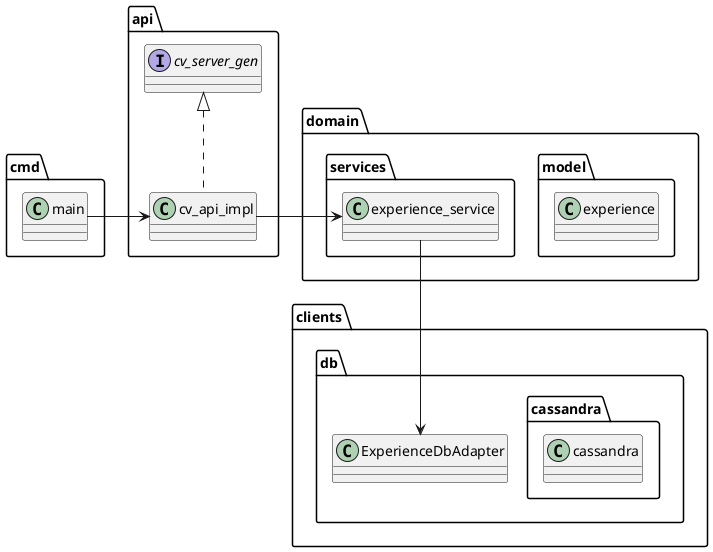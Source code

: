 @startuml "overview"

package cmd {
    class main
}

package api {
    class cv_api_impl implements cv_server_gen

    cmd.main -> cv_api_impl
}

package domain {

    package model {
        class experience
    }

    package services {
        class experience_service
    }

    api.cv_api_impl -> services.experience_service
}

package clients.db {

    class ExperienceDbAdapter

    package cassandra {
        class cassandra
    }

    domain.services.experience_service -down-> ExperienceDbAdapter
}


@enduml

